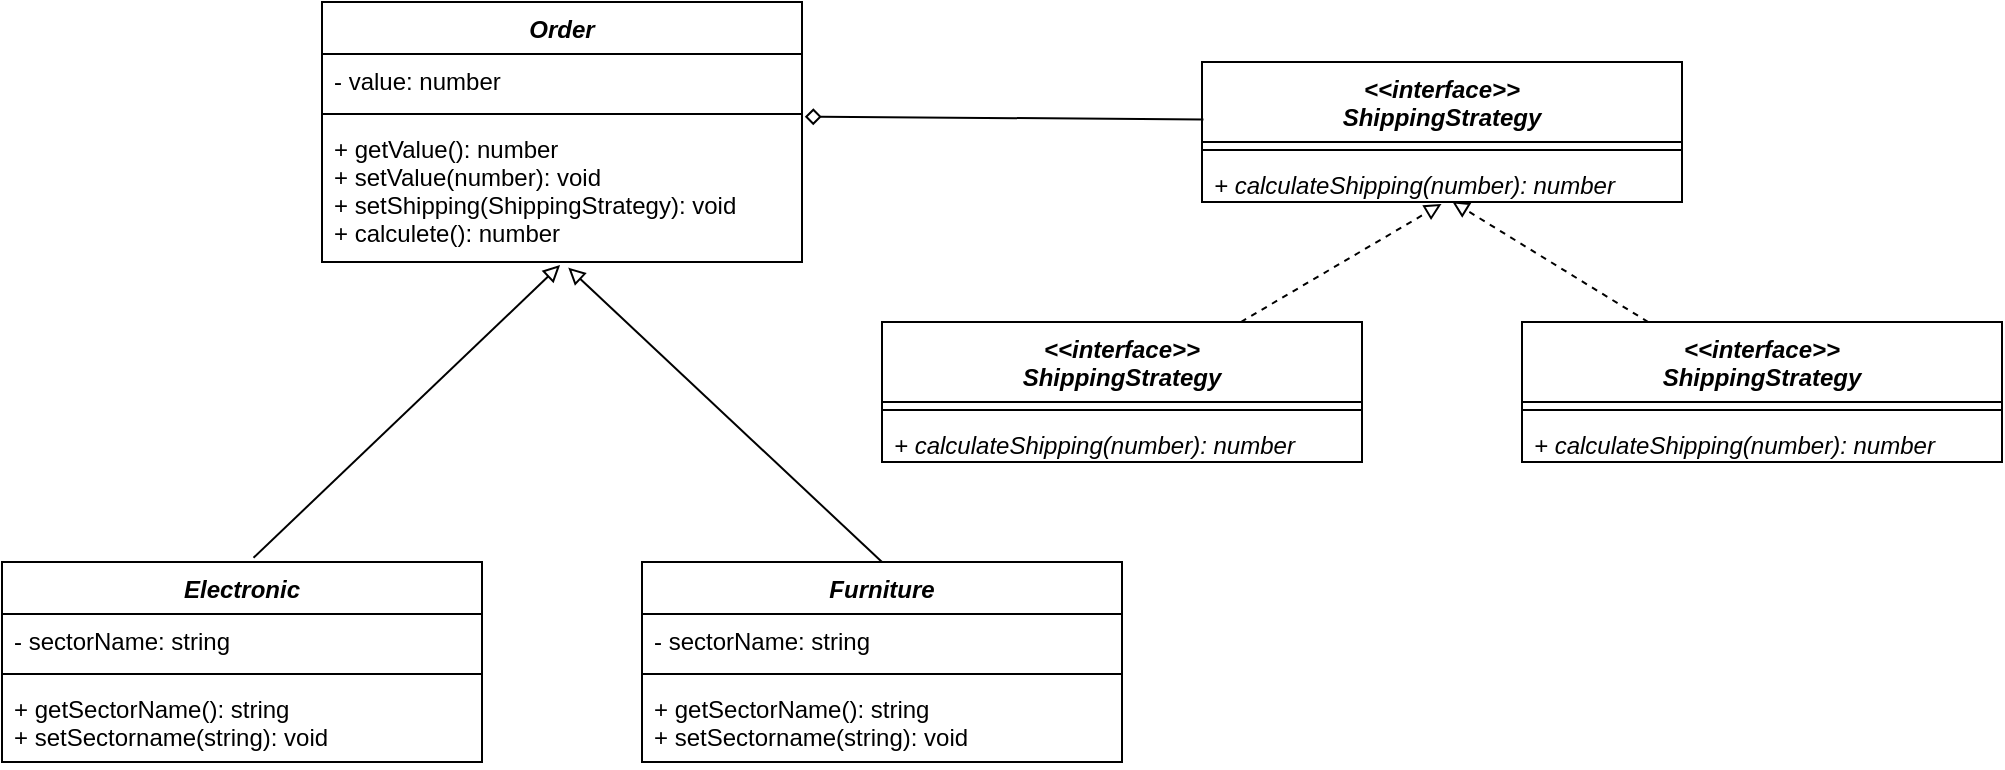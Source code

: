 <mxfile version="14.6.13" type="device"><diagram id="B0BlTxxvo1Lful6HO1JZ" name="Página-1"><mxGraphModel dx="1656" dy="875" grid="1" gridSize="10" guides="1" tooltips="1" connect="1" arrows="1" fold="1" page="1" pageScale="1" pageWidth="827" pageHeight="1169" math="0" shadow="0"><root><mxCell id="0"/><mxCell id="1" parent="0"/><mxCell id="juOx5umSxLS0Yg1TMpUy-1" value="Order" style="swimlane;fontStyle=3;align=center;verticalAlign=top;childLayout=stackLayout;horizontal=1;startSize=26;horizontalStack=0;resizeParent=1;resizeParentMax=0;resizeLast=0;collapsible=1;marginBottom=0;" parent="1" vertex="1"><mxGeometry x="200" y="40" width="240" height="130" as="geometry"/></mxCell><mxCell id="juOx5umSxLS0Yg1TMpUy-2" value="- value: number" style="text;strokeColor=none;fillColor=none;align=left;verticalAlign=top;spacingLeft=4;spacingRight=4;overflow=hidden;rotatable=0;points=[[0,0.5],[1,0.5]];portConstraint=eastwest;" parent="juOx5umSxLS0Yg1TMpUy-1" vertex="1"><mxGeometry y="26" width="240" height="26" as="geometry"/></mxCell><mxCell id="juOx5umSxLS0Yg1TMpUy-3" value="" style="line;strokeWidth=1;fillColor=none;align=left;verticalAlign=middle;spacingTop=-1;spacingLeft=3;spacingRight=3;rotatable=0;labelPosition=right;points=[];portConstraint=eastwest;" parent="juOx5umSxLS0Yg1TMpUy-1" vertex="1"><mxGeometry y="52" width="240" height="8" as="geometry"/></mxCell><mxCell id="juOx5umSxLS0Yg1TMpUy-4" value="+ getValue(): number&#10;+ setValue(number): void&#10;+ setShipping(ShippingStrategy): void&#10;+ calculete(): number&#10;" style="text;strokeColor=none;fillColor=none;align=left;verticalAlign=top;spacingLeft=4;spacingRight=4;overflow=hidden;rotatable=0;points=[[0,0.5],[1,0.5]];portConstraint=eastwest;fontStyle=0" parent="juOx5umSxLS0Yg1TMpUy-1" vertex="1"><mxGeometry y="60" width="240" height="70" as="geometry"/></mxCell><mxCell id="juOx5umSxLS0Yg1TMpUy-18" style="rounded=0;orthogonalLoop=1;jettySize=auto;html=1;exitX=0.5;exitY=0;exitDx=0;exitDy=0;endArrow=block;endFill=0;entryX=0.513;entryY=1.04;entryDx=0;entryDy=0;entryPerimeter=0;" parent="1" source="juOx5umSxLS0Yg1TMpUy-12" target="juOx5umSxLS0Yg1TMpUy-4" edge="1"><mxGeometry relative="1" as="geometry"><mxPoint x="320" y="169.8" as="targetPoint"/></mxGeometry></mxCell><mxCell id="juOx5umSxLS0Yg1TMpUy-12" value="Furniture" style="swimlane;fontStyle=3;align=center;verticalAlign=top;childLayout=stackLayout;horizontal=1;startSize=26;horizontalStack=0;resizeParent=1;resizeParentMax=0;resizeLast=0;collapsible=1;marginBottom=0;" parent="1" vertex="1"><mxGeometry x="360" y="320" width="240" height="100" as="geometry"/></mxCell><mxCell id="juOx5umSxLS0Yg1TMpUy-13" value="- sectorName: string" style="text;strokeColor=none;fillColor=none;align=left;verticalAlign=top;spacingLeft=4;spacingRight=4;overflow=hidden;rotatable=0;points=[[0,0.5],[1,0.5]];portConstraint=eastwest;" parent="juOx5umSxLS0Yg1TMpUy-12" vertex="1"><mxGeometry y="26" width="240" height="26" as="geometry"/></mxCell><mxCell id="juOx5umSxLS0Yg1TMpUy-14" value="" style="line;strokeWidth=1;fillColor=none;align=left;verticalAlign=middle;spacingTop=-1;spacingLeft=3;spacingRight=3;rotatable=0;labelPosition=right;points=[];portConstraint=eastwest;" parent="juOx5umSxLS0Yg1TMpUy-12" vertex="1"><mxGeometry y="52" width="240" height="8" as="geometry"/></mxCell><mxCell id="juOx5umSxLS0Yg1TMpUy-16" value="+ getSectorName(): string&#10;+ setSectorname(string): void&#10;" style="text;strokeColor=none;fillColor=none;align=left;verticalAlign=top;spacingLeft=4;spacingRight=4;overflow=hidden;rotatable=0;points=[[0,0.5],[1,0.5]];portConstraint=eastwest;fontStyle=0" parent="juOx5umSxLS0Yg1TMpUy-12" vertex="1"><mxGeometry y="60" width="240" height="40" as="geometry"/></mxCell><mxCell id="7e6oliA_wfNDzFB2H4Nd-1" value="&lt;&lt;interface&gt;&gt;&#10;ShippingStrategy" style="swimlane;fontStyle=3;align=center;verticalAlign=top;childLayout=stackLayout;horizontal=1;startSize=40;horizontalStack=0;resizeParent=1;resizeParentMax=0;resizeLast=0;collapsible=1;marginBottom=0;" vertex="1" parent="1"><mxGeometry x="640" y="70" width="240" height="70" as="geometry"/></mxCell><mxCell id="7e6oliA_wfNDzFB2H4Nd-3" value="" style="line;strokeWidth=1;fillColor=none;align=left;verticalAlign=middle;spacingTop=-1;spacingLeft=3;spacingRight=3;rotatable=0;labelPosition=right;points=[];portConstraint=eastwest;" vertex="1" parent="7e6oliA_wfNDzFB2H4Nd-1"><mxGeometry y="40" width="240" height="8" as="geometry"/></mxCell><mxCell id="7e6oliA_wfNDzFB2H4Nd-5" value="+ calculateShipping(number): number" style="text;strokeColor=none;fillColor=none;align=left;verticalAlign=top;spacingLeft=4;spacingRight=4;overflow=hidden;rotatable=0;points=[[0,0.5],[1,0.5]];portConstraint=eastwest;fontStyle=2" vertex="1" parent="7e6oliA_wfNDzFB2H4Nd-1"><mxGeometry y="48" width="240" height="22" as="geometry"/></mxCell><mxCell id="7e6oliA_wfNDzFB2H4Nd-13" style="rounded=0;orthogonalLoop=1;jettySize=auto;html=1;entryX=0.499;entryY=1.044;entryDx=0;entryDy=0;entryPerimeter=0;startArrow=none;startFill=0;endArrow=block;endFill=0;strokeWidth=1;dashed=1;" edge="1" parent="1" source="7e6oliA_wfNDzFB2H4Nd-7" target="7e6oliA_wfNDzFB2H4Nd-5"><mxGeometry relative="1" as="geometry"/></mxCell><mxCell id="7e6oliA_wfNDzFB2H4Nd-7" value="&lt;&lt;interface&gt;&gt;&#10;ShippingStrategy" style="swimlane;fontStyle=3;align=center;verticalAlign=top;childLayout=stackLayout;horizontal=1;startSize=40;horizontalStack=0;resizeParent=1;resizeParentMax=0;resizeLast=0;collapsible=1;marginBottom=0;" vertex="1" parent="1"><mxGeometry x="480" y="200" width="240" height="70" as="geometry"/></mxCell><mxCell id="7e6oliA_wfNDzFB2H4Nd-8" value="" style="line;strokeWidth=1;fillColor=none;align=left;verticalAlign=middle;spacingTop=-1;spacingLeft=3;spacingRight=3;rotatable=0;labelPosition=right;points=[];portConstraint=eastwest;" vertex="1" parent="7e6oliA_wfNDzFB2H4Nd-7"><mxGeometry y="40" width="240" height="8" as="geometry"/></mxCell><mxCell id="7e6oliA_wfNDzFB2H4Nd-9" value="+ calculateShipping(number): number" style="text;strokeColor=none;fillColor=none;align=left;verticalAlign=top;spacingLeft=4;spacingRight=4;overflow=hidden;rotatable=0;points=[[0,0.5],[1,0.5]];portConstraint=eastwest;fontStyle=2" vertex="1" parent="7e6oliA_wfNDzFB2H4Nd-7"><mxGeometry y="48" width="240" height="22" as="geometry"/></mxCell><mxCell id="7e6oliA_wfNDzFB2H4Nd-14" style="edgeStyle=none;rounded=0;orthogonalLoop=1;jettySize=auto;html=1;dashed=1;startArrow=none;startFill=0;endArrow=block;endFill=0;strokeWidth=1;entryX=0.521;entryY=0.985;entryDx=0;entryDy=0;entryPerimeter=0;" edge="1" parent="1" source="7e6oliA_wfNDzFB2H4Nd-10" target="7e6oliA_wfNDzFB2H4Nd-5"><mxGeometry relative="1" as="geometry"><mxPoint x="880" y="140" as="targetPoint"/></mxGeometry></mxCell><mxCell id="7e6oliA_wfNDzFB2H4Nd-10" value="&lt;&lt;interface&gt;&gt;&#10;ShippingStrategy" style="swimlane;fontStyle=3;align=center;verticalAlign=top;childLayout=stackLayout;horizontal=1;startSize=40;horizontalStack=0;resizeParent=1;resizeParentMax=0;resizeLast=0;collapsible=1;marginBottom=0;" vertex="1" parent="1"><mxGeometry x="800" y="200" width="240" height="70" as="geometry"/></mxCell><mxCell id="7e6oliA_wfNDzFB2H4Nd-11" value="" style="line;strokeWidth=1;fillColor=none;align=left;verticalAlign=middle;spacingTop=-1;spacingLeft=3;spacingRight=3;rotatable=0;labelPosition=right;points=[];portConstraint=eastwest;" vertex="1" parent="7e6oliA_wfNDzFB2H4Nd-10"><mxGeometry y="40" width="240" height="8" as="geometry"/></mxCell><mxCell id="7e6oliA_wfNDzFB2H4Nd-12" value="+ calculateShipping(number): number" style="text;strokeColor=none;fillColor=none;align=left;verticalAlign=top;spacingLeft=4;spacingRight=4;overflow=hidden;rotatable=0;points=[[0,0.5],[1,0.5]];portConstraint=eastwest;fontStyle=2" vertex="1" parent="7e6oliA_wfNDzFB2H4Nd-10"><mxGeometry y="48" width="240" height="22" as="geometry"/></mxCell><mxCell id="7e6oliA_wfNDzFB2H4Nd-6" style="rounded=0;orthogonalLoop=1;jettySize=auto;html=1;exitX=0.003;exitY=0.41;exitDx=0;exitDy=0;startArrow=none;startFill=0;endArrow=diamond;endFill=0;strokeWidth=1;exitPerimeter=0;entryX=1.006;entryY=0.668;entryDx=0;entryDy=0;entryPerimeter=0;" edge="1" parent="1" source="7e6oliA_wfNDzFB2H4Nd-1" target="juOx5umSxLS0Yg1TMpUy-3"><mxGeometry relative="1" as="geometry"><mxPoint x="750" y="51" as="sourcePoint"/><mxPoint x="440" y="66" as="targetPoint"/></mxGeometry></mxCell><mxCell id="7e6oliA_wfNDzFB2H4Nd-21" style="edgeStyle=none;rounded=0;orthogonalLoop=1;jettySize=auto;html=1;startArrow=none;startFill=0;endArrow=block;endFill=0;strokeWidth=1;exitX=0.524;exitY=-0.021;exitDx=0;exitDy=0;exitPerimeter=0;entryX=0.496;entryY=1.022;entryDx=0;entryDy=0;entryPerimeter=0;" edge="1" parent="1" source="7e6oliA_wfNDzFB2H4Nd-17" target="juOx5umSxLS0Yg1TMpUy-4"><mxGeometry relative="1" as="geometry"><mxPoint x="330" y="170" as="targetPoint"/></mxGeometry></mxCell><mxCell id="7e6oliA_wfNDzFB2H4Nd-17" value="Electronic" style="swimlane;fontStyle=3;align=center;verticalAlign=top;childLayout=stackLayout;horizontal=1;startSize=26;horizontalStack=0;resizeParent=1;resizeParentMax=0;resizeLast=0;collapsible=1;marginBottom=0;" vertex="1" parent="1"><mxGeometry x="40" y="320" width="240" height="100" as="geometry"/></mxCell><mxCell id="7e6oliA_wfNDzFB2H4Nd-18" value="- sectorName: string" style="text;strokeColor=none;fillColor=none;align=left;verticalAlign=top;spacingLeft=4;spacingRight=4;overflow=hidden;rotatable=0;points=[[0,0.5],[1,0.5]];portConstraint=eastwest;" vertex="1" parent="7e6oliA_wfNDzFB2H4Nd-17"><mxGeometry y="26" width="240" height="26" as="geometry"/></mxCell><mxCell id="7e6oliA_wfNDzFB2H4Nd-19" value="" style="line;strokeWidth=1;fillColor=none;align=left;verticalAlign=middle;spacingTop=-1;spacingLeft=3;spacingRight=3;rotatable=0;labelPosition=right;points=[];portConstraint=eastwest;" vertex="1" parent="7e6oliA_wfNDzFB2H4Nd-17"><mxGeometry y="52" width="240" height="8" as="geometry"/></mxCell><mxCell id="7e6oliA_wfNDzFB2H4Nd-20" value="+ getSectorName(): string&#10;+ setSectorname(string): void&#10;" style="text;strokeColor=none;fillColor=none;align=left;verticalAlign=top;spacingLeft=4;spacingRight=4;overflow=hidden;rotatable=0;points=[[0,0.5],[1,0.5]];portConstraint=eastwest;fontStyle=0" vertex="1" parent="7e6oliA_wfNDzFB2H4Nd-17"><mxGeometry y="60" width="240" height="40" as="geometry"/></mxCell></root></mxGraphModel></diagram></mxfile>